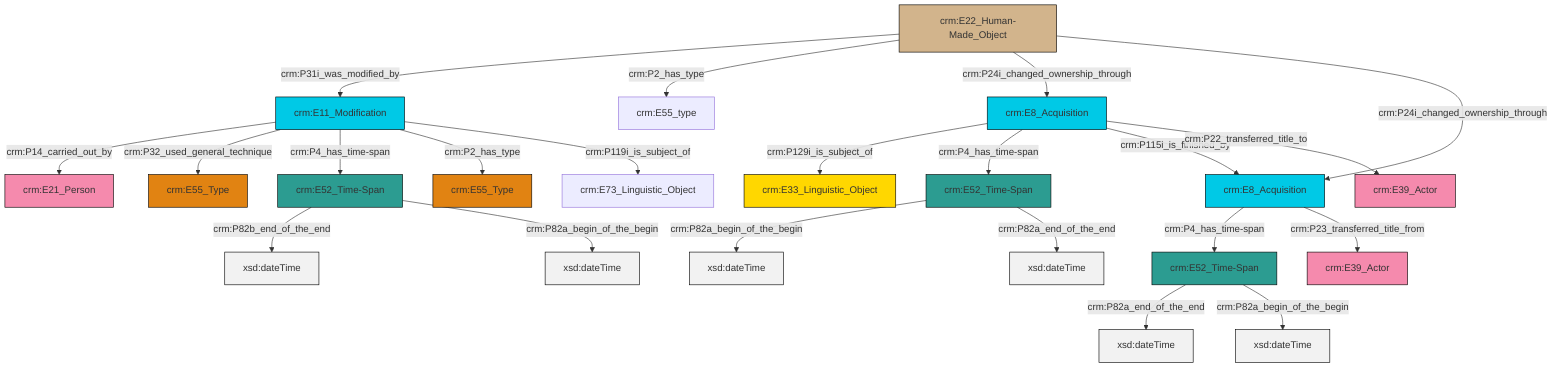 graph TD
classDef Literal fill:#f2f2f2,stroke:#000000;
classDef CRM_Entity fill:#FFFFFF,stroke:#000000;
classDef Temporal_Entity fill:#00C9E6, stroke:#000000;
classDef Type fill:#E18312, stroke:#000000;
classDef Time-Span fill:#2C9C91, stroke:#000000;
classDef Appellation fill:#FFEB7F, stroke:#000000;
classDef Place fill:#008836, stroke:#000000;
classDef Persistent_Item fill:#B266B2, stroke:#000000;
classDef Conceptual_Object fill:#FFD700, stroke:#000000;
classDef Physical_Thing fill:#D2B48C, stroke:#000000;
classDef Actor fill:#f58aad, stroke:#000000;
classDef PC_Classes fill:#4ce600, stroke:#000000;
classDef Multi fill:#cccccc,stroke:#000000;

0["crm:E22_Human-Made_Object"]:::Physical_Thing -->|crm:P31i_was_modified_by| 1["crm:E11_Modification"]:::Temporal_Entity
2["crm:E8_Acquisition"]:::Temporal_Entity -->|crm:P129i_is_subject_of| 3["crm:E33_Linguistic_Object"]:::Conceptual_Object
1["crm:E11_Modification"]:::Temporal_Entity -->|crm:P14_carried_out_by| 5["crm:E21_Person"]:::Actor
1["crm:E11_Modification"]:::Temporal_Entity -->|crm:P32_used_general_technique| 6["crm:E55_Type"]:::Type
7["crm:E52_Time-Span"]:::Time-Span -->|crm:P82a_begin_of_the_begin| 8[xsd:dateTime]:::Literal
1["crm:E11_Modification"]:::Temporal_Entity -->|crm:P4_has_time-span| 9["crm:E52_Time-Span"]:::Time-Span
10["crm:E52_Time-Span"]:::Time-Span -->|crm:P82a_end_of_the_end| 11[xsd:dateTime]:::Literal
9["crm:E52_Time-Span"]:::Time-Span -->|crm:P82b_end_of_the_end| 12[xsd:dateTime]:::Literal
0["crm:E22_Human-Made_Object"]:::Physical_Thing -->|crm:P2_has_type| 14["crm:E55_type"]:::Default
7["crm:E52_Time-Span"]:::Time-Span -->|crm:P82a_end_of_the_end| 15[xsd:dateTime]:::Literal
16["crm:E8_Acquisition"]:::Temporal_Entity -->|crm:P4_has_time-span| 10["crm:E52_Time-Span"]:::Time-Span
10["crm:E52_Time-Span"]:::Time-Span -->|crm:P82a_begin_of_the_begin| 18[xsd:dateTime]:::Literal
0["crm:E22_Human-Made_Object"]:::Physical_Thing -->|crm:P24i_changed_ownership_through| 2["crm:E8_Acquisition"]:::Temporal_Entity
2["crm:E8_Acquisition"]:::Temporal_Entity -->|crm:P4_has_time-span| 7["crm:E52_Time-Span"]:::Time-Span
0["crm:E22_Human-Made_Object"]:::Physical_Thing -->|crm:P24i_changed_ownership_through| 16["crm:E8_Acquisition"]:::Temporal_Entity
1["crm:E11_Modification"]:::Temporal_Entity -->|crm:P2_has_type| 24["crm:E55_Type"]:::Type
1["crm:E11_Modification"]:::Temporal_Entity -->|crm:P119i_is_subject_of| 25["crm:E73_Linguistic_Object"]:::Default
2["crm:E8_Acquisition"]:::Temporal_Entity -->|crm:P115i_is_finished_by| 16["crm:E8_Acquisition"]:::Temporal_Entity
2["crm:E8_Acquisition"]:::Temporal_Entity -->|crm:P22_transferred_title_to| 27["crm:E39_Actor"]:::Actor
16["crm:E8_Acquisition"]:::Temporal_Entity -->|crm:P23_transferred_title_from| 21["crm:E39_Actor"]:::Actor
9["crm:E52_Time-Span"]:::Time-Span -->|crm:P82a_begin_of_the_begin| 29[xsd:dateTime]:::Literal